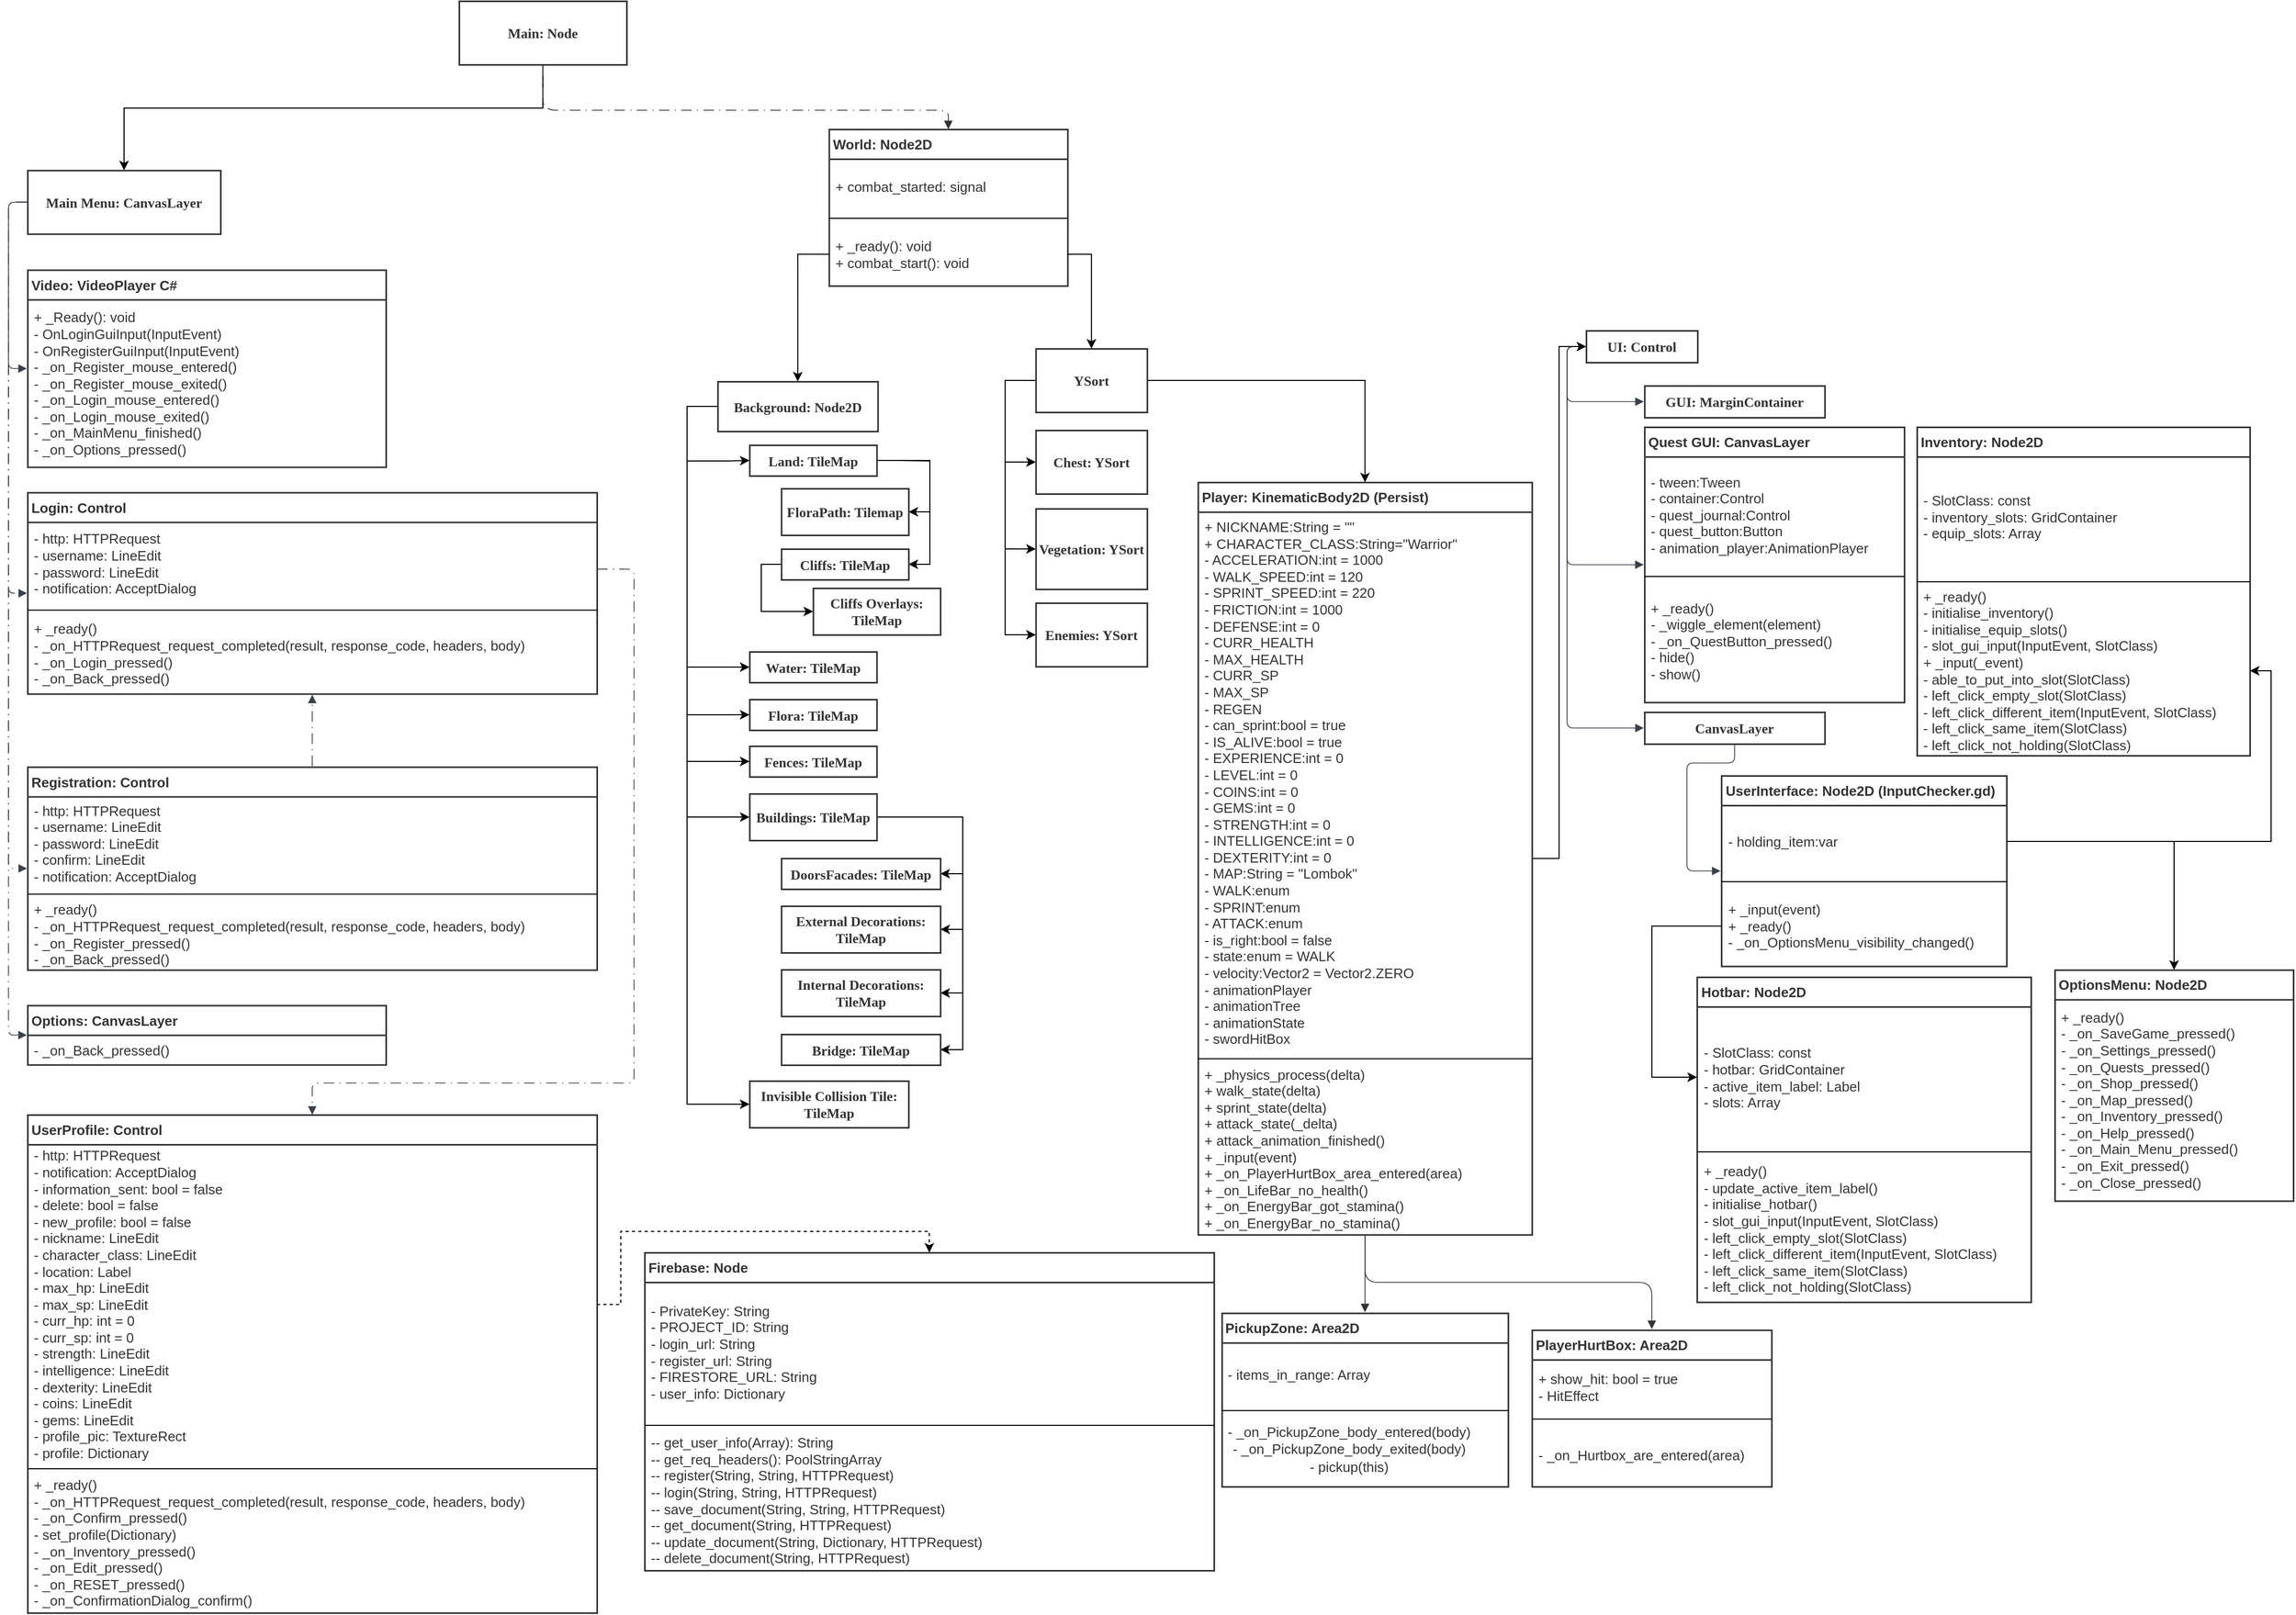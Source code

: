 <mxfile version="20.0.3" type="github"><diagram id="C5RBs43oDa-KdzZeNtuy" name="Page-1"><mxGraphModel dx="3498" dy="1794" grid="1" gridSize="10" guides="1" tooltips="1" connect="1" arrows="1" fold="1" page="1" pageScale="1" pageWidth="827" pageHeight="1169" math="0" shadow="0"><root><mxCell id="WIyWlLk6GJQsqaUBKTNV-0"/><mxCell id="WIyWlLk6GJQsqaUBKTNV-1" parent="WIyWlLk6GJQsqaUBKTNV-0"/><mxCell id="7YVDmc1APlirSnhuXOwG-5" value="&amp;nbsp;World: Node2D" style="html=1;overflow=block;blockSpacing=1;swimlane;childLayout=stackLayout;horizontal=1;horizontalStack=0;resizeParent=1;resizeParentMax=0;resizeLast=0;collapsible=0;marginBottom=0;swimlaneFillColor=#ffffff;startSize=28;whiteSpace=wrap;fontSize=13;fontColor=#333333;fontStyle=1;align=left;spacing=0;strokeColor=#333333;strokeOpacity=100;strokeWidth=1.5;" vertex="1" parent="WIyWlLk6GJQsqaUBKTNV-1"><mxGeometry x="783.91" y="170" width="225" height="147.75" as="geometry"/></mxCell><mxCell id="7YVDmc1APlirSnhuXOwG-6" value="+ combat_started: signal" style="part=1;html=1;resizeHeight=0;strokeColor=none;fillColor=none;align=left;verticalAlign=middle;spacingLeft=4;spacingRight=4;overflow=hidden;rotatable=0;points=[[0,0.5],[1,0.5]];portConstraint=eastwest;swimlaneFillColor=#ffffff;strokeOpacity=100;whiteSpace=wrap;fontSize=13;fontColor=#333333;" vertex="1" parent="7YVDmc1APlirSnhuXOwG-5"><mxGeometry y="28" width="225" height="52" as="geometry"/></mxCell><mxCell id="7YVDmc1APlirSnhuXOwG-7" value="" style="line;strokeWidth=1;fillColor=none;align=left;verticalAlign=middle;spacingTop=-1;spacingLeft=3;spacingRight=3;rotatable=0;labelPosition=right;points=[];portConstraint=eastwest;" vertex="1" parent="7YVDmc1APlirSnhuXOwG-5"><mxGeometry y="80" width="225" height="8" as="geometry"/></mxCell><mxCell id="7YVDmc1APlirSnhuXOwG-8" value="+ _ready(): void&#xA;+ combat_start(): void" style="part=1;html=1;resizeHeight=0;strokeColor=none;fillColor=none;align=left;verticalAlign=middle;spacingLeft=4;spacingRight=4;overflow=hidden;rotatable=0;points=[[0,0.5],[1,0.5]];portConstraint=eastwest;swimlaneFillColor=#ffffff;strokeOpacity=100;whiteSpace=wrap;fontSize=13;fontColor=#333333;" vertex="1" parent="7YVDmc1APlirSnhuXOwG-5"><mxGeometry y="88" width="225" height="59.75" as="geometry"/></mxCell><mxCell id="7YVDmc1APlirSnhuXOwG-105" style="edgeStyle=orthogonalEdgeStyle;rounded=0;orthogonalLoop=1;jettySize=auto;html=1;entryX=0.5;entryY=0;entryDx=0;entryDy=0;" edge="1" parent="WIyWlLk6GJQsqaUBKTNV-1" source="7YVDmc1APlirSnhuXOwG-9" target="7YVDmc1APlirSnhuXOwG-91"><mxGeometry relative="1" as="geometry"/></mxCell><mxCell id="7YVDmc1APlirSnhuXOwG-170" style="edgeStyle=orthogonalEdgeStyle;rounded=0;orthogonalLoop=1;jettySize=auto;html=1;entryX=0;entryY=0.5;entryDx=0;entryDy=0;" edge="1" parent="WIyWlLk6GJQsqaUBKTNV-1" source="7YVDmc1APlirSnhuXOwG-9" target="7YVDmc1APlirSnhuXOwG-15"><mxGeometry relative="1" as="geometry"><Array as="points"><mxPoint x="950" y="407.0"/><mxPoint x="950" y="483.94"/></Array></mxGeometry></mxCell><mxCell id="7YVDmc1APlirSnhuXOwG-171" style="edgeStyle=orthogonalEdgeStyle;rounded=0;orthogonalLoop=1;jettySize=auto;html=1;entryX=0;entryY=0.5;entryDx=0;entryDy=0;" edge="1" parent="WIyWlLk6GJQsqaUBKTNV-1" source="7YVDmc1APlirSnhuXOwG-9" target="7YVDmc1APlirSnhuXOwG-16"><mxGeometry relative="1" as="geometry"><Array as="points"><mxPoint x="950" y="407.0"/><mxPoint x="950" y="565.94"/></Array></mxGeometry></mxCell><mxCell id="7YVDmc1APlirSnhuXOwG-172" style="edgeStyle=orthogonalEdgeStyle;rounded=0;orthogonalLoop=1;jettySize=auto;html=1;entryX=0;entryY=0.5;entryDx=0;entryDy=0;" edge="1" parent="WIyWlLk6GJQsqaUBKTNV-1" source="7YVDmc1APlirSnhuXOwG-9" target="7YVDmc1APlirSnhuXOwG-17"><mxGeometry relative="1" as="geometry"><Array as="points"><mxPoint x="950" y="407.0"/><mxPoint x="950" y="646.94"/></Array></mxGeometry></mxCell><mxCell id="7YVDmc1APlirSnhuXOwG-9" value="YSort" style="html=1;overflow=block;blockSpacing=1;whiteSpace=wrap;fontSize=13;fontFamily=Liberation Serif;fontColor=#333333;fontStyle=1;align=center;spacing=0;strokeColor=#333333;strokeOpacity=100;fillOpacity=100;fillColor=#ffffff;strokeWidth=1.5;" vertex="1" parent="WIyWlLk6GJQsqaUBKTNV-1"><mxGeometry x="978.91" y="377" width="105" height="60" as="geometry"/></mxCell><mxCell id="7YVDmc1APlirSnhuXOwG-15" value="Chest: YSort" style="html=1;overflow=block;blockSpacing=1;whiteSpace=wrap;fontSize=13;fontFamily=Liberation Serif;fontColor=#333333;fontStyle=1;align=center;spacing=0;strokeColor=#333333;strokeOpacity=100;fillOpacity=100;fillColor=#ffffff;strokeWidth=1.5;" vertex="1" parent="WIyWlLk6GJQsqaUBKTNV-1"><mxGeometry x="978.91" y="454" width="105" height="60" as="geometry"/></mxCell><mxCell id="7YVDmc1APlirSnhuXOwG-16" value="Vegetation: YSort" style="html=1;overflow=block;blockSpacing=1;whiteSpace=wrap;fontSize=13;fontFamily=Liberation Serif;fontColor=#333333;fontStyle=1;align=center;spacing=0;strokeColor=#333333;strokeOpacity=100;fillOpacity=100;fillColor=#ffffff;strokeWidth=1.5;" vertex="1" parent="WIyWlLk6GJQsqaUBKTNV-1"><mxGeometry x="978.91" y="528" width="105" height="76" as="geometry"/></mxCell><mxCell id="7YVDmc1APlirSnhuXOwG-17" value="Enemies: YSort" style="html=1;overflow=block;blockSpacing=1;whiteSpace=wrap;fontSize=13;fontFamily=Liberation Serif;fontColor=#333333;fontStyle=1;align=center;spacing=0;strokeColor=#333333;strokeOpacity=100;fillOpacity=100;fillColor=#ffffff;strokeWidth=1.5;" vertex="1" parent="WIyWlLk6GJQsqaUBKTNV-1"><mxGeometry x="978.91" y="617" width="105" height="60" as="geometry"/></mxCell><mxCell id="7YVDmc1APlirSnhuXOwG-157" style="edgeStyle=orthogonalEdgeStyle;rounded=0;orthogonalLoop=1;jettySize=auto;html=1;entryX=0;entryY=0.5;entryDx=0;entryDy=0;" edge="1" parent="WIyWlLk6GJQsqaUBKTNV-1" source="7YVDmc1APlirSnhuXOwG-22" target="7YVDmc1APlirSnhuXOwG-24"><mxGeometry relative="1" as="geometry"><Array as="points"><mxPoint x="650" y="431.94"/><mxPoint x="650" y="482.94"/><mxPoint x="689" y="482.94"/></Array></mxGeometry></mxCell><mxCell id="7YVDmc1APlirSnhuXOwG-158" style="edgeStyle=orthogonalEdgeStyle;rounded=0;orthogonalLoop=1;jettySize=auto;html=1;entryX=0;entryY=0.5;entryDx=0;entryDy=0;" edge="1" parent="WIyWlLk6GJQsqaUBKTNV-1" source="7YVDmc1APlirSnhuXOwG-22" target="7YVDmc1APlirSnhuXOwG-28"><mxGeometry relative="1" as="geometry"><Array as="points"><mxPoint x="650" y="431.94"/><mxPoint x="650" y="677.94"/></Array></mxGeometry></mxCell><mxCell id="7YVDmc1APlirSnhuXOwG-159" style="edgeStyle=orthogonalEdgeStyle;rounded=0;orthogonalLoop=1;jettySize=auto;html=1;entryX=0;entryY=0.5;entryDx=0;entryDy=0;" edge="1" parent="WIyWlLk6GJQsqaUBKTNV-1" source="7YVDmc1APlirSnhuXOwG-22" target="7YVDmc1APlirSnhuXOwG-29"><mxGeometry relative="1" as="geometry"><Array as="points"><mxPoint x="650" y="431.94"/><mxPoint x="650" y="722.94"/></Array></mxGeometry></mxCell><mxCell id="7YVDmc1APlirSnhuXOwG-160" style="edgeStyle=orthogonalEdgeStyle;rounded=0;orthogonalLoop=1;jettySize=auto;html=1;entryX=0;entryY=0.5;entryDx=0;entryDy=0;" edge="1" parent="WIyWlLk6GJQsqaUBKTNV-1" source="7YVDmc1APlirSnhuXOwG-22" target="7YVDmc1APlirSnhuXOwG-30"><mxGeometry relative="1" as="geometry"><Array as="points"><mxPoint x="650" y="431.94"/><mxPoint x="650" y="766.94"/></Array></mxGeometry></mxCell><mxCell id="7YVDmc1APlirSnhuXOwG-161" style="edgeStyle=orthogonalEdgeStyle;rounded=0;orthogonalLoop=1;jettySize=auto;html=1;entryX=0;entryY=0.5;entryDx=0;entryDy=0;" edge="1" parent="WIyWlLk6GJQsqaUBKTNV-1" source="7YVDmc1APlirSnhuXOwG-22" target="7YVDmc1APlirSnhuXOwG-31"><mxGeometry relative="1" as="geometry"><Array as="points"><mxPoint x="650" y="431.94"/><mxPoint x="650" y="818.94"/></Array></mxGeometry></mxCell><mxCell id="7YVDmc1APlirSnhuXOwG-162" style="edgeStyle=orthogonalEdgeStyle;rounded=0;orthogonalLoop=1;jettySize=auto;html=1;entryX=0;entryY=0.5;entryDx=0;entryDy=0;" edge="1" parent="WIyWlLk6GJQsqaUBKTNV-1" source="7YVDmc1APlirSnhuXOwG-22" target="7YVDmc1APlirSnhuXOwG-36"><mxGeometry relative="1" as="geometry"><Array as="points"><mxPoint x="650" y="431.94"/><mxPoint x="650" y="1089.94"/></Array></mxGeometry></mxCell><mxCell id="7YVDmc1APlirSnhuXOwG-22" value="Background: Node2D" style="html=1;overflow=block;blockSpacing=1;whiteSpace=wrap;fontSize=13;fontFamily=Liberation Serif;fontColor=#333333;fontStyle=1;align=center;spacing=0;strokeColor=#333333;strokeOpacity=100;fillOpacity=100;fillColor=#ffffff;strokeWidth=1.5;" vertex="1" parent="WIyWlLk6GJQsqaUBKTNV-1"><mxGeometry x="678.91" y="408" width="151" height="47" as="geometry"/></mxCell><mxCell id="7YVDmc1APlirSnhuXOwG-164" style="edgeStyle=orthogonalEdgeStyle;rounded=0;orthogonalLoop=1;jettySize=auto;html=1;entryX=1;entryY=0.5;entryDx=0;entryDy=0;" edge="1" parent="WIyWlLk6GJQsqaUBKTNV-1" source="7YVDmc1APlirSnhuXOwG-24" target="7YVDmc1APlirSnhuXOwG-25"><mxGeometry relative="1" as="geometry"><Array as="points"><mxPoint x="849" y="482.94"/><mxPoint x="879" y="482.94"/><mxPoint x="879" y="530.94"/></Array></mxGeometry></mxCell><mxCell id="7YVDmc1APlirSnhuXOwG-165" style="edgeStyle=orthogonalEdgeStyle;rounded=0;orthogonalLoop=1;jettySize=auto;html=1;entryX=1;entryY=0.5;entryDx=0;entryDy=0;" edge="1" parent="WIyWlLk6GJQsqaUBKTNV-1" source="7YVDmc1APlirSnhuXOwG-24" target="7YVDmc1APlirSnhuXOwG-26"><mxGeometry relative="1" as="geometry"><Array as="points"><mxPoint x="879" y="482.94"/><mxPoint x="879" y="580.94"/></Array></mxGeometry></mxCell><mxCell id="7YVDmc1APlirSnhuXOwG-24" value="Land: TileMap" style="html=1;overflow=block;blockSpacing=1;whiteSpace=wrap;fontSize=13;fontFamily=Liberation Serif;fontColor=#333333;fontStyle=1;align=center;spacing=0;strokeColor=#333333;strokeOpacity=100;fillOpacity=100;fillColor=#ffffff;strokeWidth=1.5;" vertex="1" parent="WIyWlLk6GJQsqaUBKTNV-1"><mxGeometry x="708.91" y="468" width="120" height="29" as="geometry"/></mxCell><mxCell id="7YVDmc1APlirSnhuXOwG-25" value="FloraPath: Tilemap" style="html=1;overflow=block;blockSpacing=1;whiteSpace=wrap;fontSize=13;fontFamily=Liberation Serif;fontColor=#333333;fontStyle=1;align=center;spacing=0;strokeColor=#333333;strokeOpacity=100;fillOpacity=100;fillColor=#ffffff;strokeWidth=1.5;" vertex="1" parent="WIyWlLk6GJQsqaUBKTNV-1"><mxGeometry x="738.91" y="509" width="120" height="44" as="geometry"/></mxCell><mxCell id="7YVDmc1APlirSnhuXOwG-163" style="edgeStyle=orthogonalEdgeStyle;rounded=0;orthogonalLoop=1;jettySize=auto;html=1;entryX=0;entryY=0.5;entryDx=0;entryDy=0;" edge="1" parent="WIyWlLk6GJQsqaUBKTNV-1" source="7YVDmc1APlirSnhuXOwG-26" target="7YVDmc1APlirSnhuXOwG-27"><mxGeometry relative="1" as="geometry"><Array as="points"><mxPoint x="720" y="580.94"/><mxPoint x="720" y="624.94"/></Array></mxGeometry></mxCell><mxCell id="7YVDmc1APlirSnhuXOwG-26" value="Cliffs: TileMap" style="html=1;overflow=block;blockSpacing=1;whiteSpace=wrap;fontSize=13;fontFamily=Liberation Serif;fontColor=#333333;fontStyle=1;align=center;spacing=0;strokeColor=#333333;strokeOpacity=100;fillOpacity=100;fillColor=#ffffff;strokeWidth=1.5;" vertex="1" parent="WIyWlLk6GJQsqaUBKTNV-1"><mxGeometry x="738.91" y="566" width="120" height="29" as="geometry"/></mxCell><mxCell id="7YVDmc1APlirSnhuXOwG-27" value="Cliffs Overlays: TileMap" style="html=1;overflow=block;blockSpacing=1;whiteSpace=wrap;fontSize=13;fontFamily=Liberation Serif;fontColor=#333333;fontStyle=1;align=center;spacing=0;strokeColor=#333333;strokeOpacity=100;fillOpacity=100;fillColor=#ffffff;strokeWidth=1.5;" vertex="1" parent="WIyWlLk6GJQsqaUBKTNV-1"><mxGeometry x="768.91" y="603" width="120" height="44" as="geometry"/></mxCell><mxCell id="7YVDmc1APlirSnhuXOwG-28" value="Water: TileMap" style="html=1;overflow=block;blockSpacing=1;whiteSpace=wrap;fontSize=13;fontFamily=Liberation Serif;fontColor=#333333;fontStyle=1;align=center;spacing=0;strokeColor=#333333;strokeOpacity=100;fillOpacity=100;fillColor=#ffffff;strokeWidth=1.5;" vertex="1" parent="WIyWlLk6GJQsqaUBKTNV-1"><mxGeometry x="708.91" y="663" width="120" height="29" as="geometry"/></mxCell><mxCell id="7YVDmc1APlirSnhuXOwG-29" value="Flora: TileMap" style="html=1;overflow=block;blockSpacing=1;whiteSpace=wrap;fontSize=13;fontFamily=Liberation Serif;fontColor=#333333;fontStyle=1;align=center;spacing=0;strokeColor=#333333;strokeOpacity=100;fillOpacity=100;fillColor=#ffffff;strokeWidth=1.5;" vertex="1" parent="WIyWlLk6GJQsqaUBKTNV-1"><mxGeometry x="708.91" y="708" width="120" height="29" as="geometry"/></mxCell><mxCell id="7YVDmc1APlirSnhuXOwG-30" value="Fences: TileMap" style="html=1;overflow=block;blockSpacing=1;whiteSpace=wrap;fontSize=13;fontFamily=Liberation Serif;fontColor=#333333;fontStyle=1;align=center;spacing=0;strokeColor=#333333;strokeOpacity=100;fillOpacity=100;fillColor=#ffffff;strokeWidth=1.5;" vertex="1" parent="WIyWlLk6GJQsqaUBKTNV-1"><mxGeometry x="708.91" y="752" width="120" height="29" as="geometry"/></mxCell><mxCell id="7YVDmc1APlirSnhuXOwG-166" style="edgeStyle=orthogonalEdgeStyle;rounded=0;orthogonalLoop=1;jettySize=auto;html=1;entryX=1;entryY=0.5;entryDx=0;entryDy=0;" edge="1" parent="WIyWlLk6GJQsqaUBKTNV-1" source="7YVDmc1APlirSnhuXOwG-31" target="7YVDmc1APlirSnhuXOwG-32"><mxGeometry relative="1" as="geometry"><Array as="points"><mxPoint x="910" y="818.94"/><mxPoint x="910" y="872.94"/></Array></mxGeometry></mxCell><mxCell id="7YVDmc1APlirSnhuXOwG-167" style="edgeStyle=orthogonalEdgeStyle;rounded=0;orthogonalLoop=1;jettySize=auto;html=1;entryX=1;entryY=0.5;entryDx=0;entryDy=0;" edge="1" parent="WIyWlLk6GJQsqaUBKTNV-1" source="7YVDmc1APlirSnhuXOwG-31" target="7YVDmc1APlirSnhuXOwG-33"><mxGeometry relative="1" as="geometry"><Array as="points"><mxPoint x="910" y="818.94"/><mxPoint x="910" y="924.94"/></Array></mxGeometry></mxCell><mxCell id="7YVDmc1APlirSnhuXOwG-168" style="edgeStyle=orthogonalEdgeStyle;rounded=0;orthogonalLoop=1;jettySize=auto;html=1;entryX=1;entryY=0.5;entryDx=0;entryDy=0;" edge="1" parent="WIyWlLk6GJQsqaUBKTNV-1" source="7YVDmc1APlirSnhuXOwG-31" target="7YVDmc1APlirSnhuXOwG-34"><mxGeometry relative="1" as="geometry"><Array as="points"><mxPoint x="910" y="818.94"/><mxPoint x="910" y="984.94"/></Array></mxGeometry></mxCell><mxCell id="7YVDmc1APlirSnhuXOwG-169" style="edgeStyle=orthogonalEdgeStyle;rounded=0;orthogonalLoop=1;jettySize=auto;html=1;entryX=1;entryY=0.5;entryDx=0;entryDy=0;" edge="1" parent="WIyWlLk6GJQsqaUBKTNV-1" source="7YVDmc1APlirSnhuXOwG-31" target="7YVDmc1APlirSnhuXOwG-35"><mxGeometry relative="1" as="geometry"><Array as="points"><mxPoint x="910" y="818.94"/><mxPoint x="910" y="1038.94"/></Array></mxGeometry></mxCell><mxCell id="7YVDmc1APlirSnhuXOwG-31" value="Buildings: TileMap" style="html=1;overflow=block;blockSpacing=1;whiteSpace=wrap;fontSize=13;fontFamily=Liberation Serif;fontColor=#333333;fontStyle=1;align=center;spacing=0;strokeColor=#333333;strokeOpacity=100;fillOpacity=100;fillColor=#ffffff;strokeWidth=1.5;" vertex="1" parent="WIyWlLk6GJQsqaUBKTNV-1"><mxGeometry x="708.91" y="797" width="120" height="44" as="geometry"/></mxCell><mxCell id="7YVDmc1APlirSnhuXOwG-32" value="DoorsFacades: TileMap" style="html=1;overflow=block;blockSpacing=1;whiteSpace=wrap;fontSize=13;fontFamily=Liberation Serif;fontColor=#333333;fontStyle=1;align=center;spacing=0;strokeColor=#333333;strokeOpacity=100;fillOpacity=100;fillColor=#ffffff;strokeWidth=1.5;" vertex="1" parent="WIyWlLk6GJQsqaUBKTNV-1"><mxGeometry x="738.91" y="858" width="150" height="29" as="geometry"/></mxCell><mxCell id="7YVDmc1APlirSnhuXOwG-33" value="External Decorations: TileMap" style="html=1;overflow=block;blockSpacing=1;whiteSpace=wrap;fontSize=13;fontFamily=Liberation Serif;fontColor=#333333;fontStyle=1;align=center;spacing=0;strokeColor=#333333;strokeOpacity=100;fillOpacity=100;fillColor=#ffffff;strokeWidth=1.5;" vertex="1" parent="WIyWlLk6GJQsqaUBKTNV-1"><mxGeometry x="738.91" y="903" width="150" height="44" as="geometry"/></mxCell><mxCell id="7YVDmc1APlirSnhuXOwG-34" value="Internal Decorations: TileMap" style="html=1;overflow=block;blockSpacing=1;whiteSpace=wrap;fontSize=13;fontFamily=Liberation Serif;fontColor=#333333;fontStyle=1;align=center;spacing=0;strokeColor=#333333;strokeOpacity=100;fillOpacity=100;fillColor=#ffffff;strokeWidth=1.5;" vertex="1" parent="WIyWlLk6GJQsqaUBKTNV-1"><mxGeometry x="738.91" y="963" width="150" height="44" as="geometry"/></mxCell><mxCell id="7YVDmc1APlirSnhuXOwG-35" value="Bridge: TileMap" style="html=1;overflow=block;blockSpacing=1;whiteSpace=wrap;fontSize=13;fontFamily=Liberation Serif;fontColor=#333333;fontStyle=1;align=center;spacing=0;strokeColor=#333333;strokeOpacity=100;fillOpacity=100;fillColor=#ffffff;strokeWidth=1.5;" vertex="1" parent="WIyWlLk6GJQsqaUBKTNV-1"><mxGeometry x="738.91" y="1024" width="150" height="29" as="geometry"/></mxCell><mxCell id="7YVDmc1APlirSnhuXOwG-36" value="Invisible Collision Tile: TileMap" style="html=1;overflow=block;blockSpacing=1;whiteSpace=wrap;fontSize=13;fontFamily=Liberation Serif;fontColor=#333333;fontStyle=1;align=center;spacing=0;strokeColor=#333333;strokeOpacity=100;fillOpacity=100;fillColor=#ffffff;strokeWidth=1.5;" vertex="1" parent="WIyWlLk6GJQsqaUBKTNV-1"><mxGeometry x="708.91" y="1068" width="150" height="44" as="geometry"/></mxCell><mxCell id="7YVDmc1APlirSnhuXOwG-152" style="edgeStyle=orthogonalEdgeStyle;rounded=0;orthogonalLoop=1;jettySize=auto;html=1;entryX=0.5;entryY=0;entryDx=0;entryDy=0;" edge="1" parent="WIyWlLk6GJQsqaUBKTNV-1" source="7YVDmc1APlirSnhuXOwG-50" target="7YVDmc1APlirSnhuXOwG-124"><mxGeometry relative="1" as="geometry"><Array as="points"><mxPoint x="514" y="150"/><mxPoint x="119" y="150"/></Array></mxGeometry></mxCell><mxCell id="7YVDmc1APlirSnhuXOwG-50" value="Main: Node" style="html=1;overflow=block;blockSpacing=1;whiteSpace=wrap;fontSize=13;fontFamily=Liberation Serif;fontColor=#333333;fontStyle=1;align=center;spacing=0;strokeColor=#333333;strokeOpacity=100;fillOpacity=100;fillColor=#ffffff;strokeWidth=1.5;" vertex="1" parent="WIyWlLk6GJQsqaUBKTNV-1"><mxGeometry x="435" y="49" width="158" height="60" as="geometry"/></mxCell><UserObject label="" lucidchartObjectId="vDpsMi2Kjh.8" id="7YVDmc1APlirSnhuXOwG-51"><mxCell style="html=1;jettySize=18;whiteSpace=wrap;fontSize=13;strokeColor=#333333;strokeOpacity=100;dashed=1;fixDash=1;dashPattern=10 5 1 5;strokeWidth=0.8;rounded=1;arcSize=24;edgeStyle=orthogonalEdgeStyle;startArrow=none;endArrow=block;endFill=1;exitX=0.5;exitY=1.013;exitPerimeter=0;entryX=0.5;entryY=0;entryDx=0;entryDy=0;" edge="1" parent="WIyWlLk6GJQsqaUBKTNV-1" source="7YVDmc1APlirSnhuXOwG-50" target="7YVDmc1APlirSnhuXOwG-5"><mxGeometry width="100" height="100" relative="1" as="geometry"><Array as="points"><mxPoint x="514" y="152"/><mxPoint x="896" y="152"/></Array></mxGeometry></mxCell></UserObject><mxCell id="7YVDmc1APlirSnhuXOwG-62" value="UI: Control" style="html=1;overflow=block;blockSpacing=1;whiteSpace=wrap;fontSize=13;fontFamily=Liberation Serif;fontColor=#333333;fontStyle=1;align=center;spacing=0;strokeColor=#333333;strokeOpacity=100;fillOpacity=100;fillColor=#ffffff;strokeWidth=1.5;" vertex="1" parent="WIyWlLk6GJQsqaUBKTNV-1"><mxGeometry x="1498.04" y="360" width="105" height="30" as="geometry"/></mxCell><mxCell id="7YVDmc1APlirSnhuXOwG-63" value="GUI: MarginContainer" style="html=1;overflow=block;blockSpacing=1;whiteSpace=wrap;fontSize=13;fontFamily=Liberation Serif;fontColor=#333333;fontStyle=1;align=center;spacing=0;strokeColor=#333333;strokeOpacity=100;fillOpacity=100;fillColor=#ffffff;strokeWidth=1.5;" vertex="1" parent="WIyWlLk6GJQsqaUBKTNV-1"><mxGeometry x="1553.04" y="412" width="170" height="30" as="geometry"/></mxCell><mxCell id="7YVDmc1APlirSnhuXOwG-64" value="CanvasLayer" style="html=1;overflow=block;blockSpacing=1;whiteSpace=wrap;fontSize=13;fontFamily=Liberation Serif;fontColor=#333333;fontStyle=1;align=center;spacing=0;strokeColor=#333333;strokeOpacity=100;fillOpacity=100;fillColor=#ffffff;strokeWidth=1.5;" vertex="1" parent="WIyWlLk6GJQsqaUBKTNV-1"><mxGeometry x="1553.04" y="720" width="170" height="30" as="geometry"/></mxCell><mxCell id="7YVDmc1APlirSnhuXOwG-65" value="&amp;nbsp;Quest GUI: CanvasLayer" style="html=1;overflow=block;blockSpacing=1;swimlane;childLayout=stackLayout;horizontal=1;horizontalStack=0;resizeParent=1;resizeParentMax=0;resizeLast=0;collapsible=0;marginBottom=0;swimlaneFillColor=#ffffff;startSize=28;whiteSpace=wrap;fontSize=13;fontColor=#333333;fontStyle=1;align=left;spacing=0;strokeColor=#333333;strokeOpacity=100;strokeWidth=1.5;" vertex="1" parent="WIyWlLk6GJQsqaUBKTNV-1"><mxGeometry x="1553.04" y="451" width="245" height="259.75" as="geometry"/></mxCell><mxCell id="7YVDmc1APlirSnhuXOwG-66" value="- tween:Tween&#xA;- container:Control&#xA;- quest_journal:Control&#xA;- quest_button:Button&#xA;- animation_player:AnimationPlayer" style="part=1;html=1;resizeHeight=0;strokeColor=none;fillColor=none;align=left;verticalAlign=middle;spacingLeft=4;spacingRight=4;overflow=hidden;rotatable=0;points=[[0,0.5],[1,0.5]];portConstraint=eastwest;swimlaneFillColor=#ffffff;strokeOpacity=100;whiteSpace=wrap;fontSize=13;fontColor=#333333;" vertex="1" parent="7YVDmc1APlirSnhuXOwG-65"><mxGeometry y="28" width="245" height="109" as="geometry"/></mxCell><mxCell id="7YVDmc1APlirSnhuXOwG-67" value="" style="line;strokeWidth=1;fillColor=none;align=left;verticalAlign=middle;spacingTop=-1;spacingLeft=3;spacingRight=3;rotatable=0;labelPosition=right;points=[];portConstraint=eastwest;" vertex="1" parent="7YVDmc1APlirSnhuXOwG-65"><mxGeometry y="137" width="245" height="8" as="geometry"/></mxCell><mxCell id="7YVDmc1APlirSnhuXOwG-68" value="+ _ready()&#xA;- _wiggle_element(element)&#xA;- _on_QuestButton_pressed()&#xA;- hide()&#xA;- show()" style="part=1;html=1;resizeHeight=0;strokeColor=none;fillColor=none;align=left;verticalAlign=middle;spacingLeft=4;spacingRight=4;overflow=hidden;rotatable=0;points=[[0,0.5],[1,0.5]];portConstraint=eastwest;swimlaneFillColor=#ffffff;strokeOpacity=100;whiteSpace=wrap;fontSize=13;fontColor=#333333;" vertex="1" parent="7YVDmc1APlirSnhuXOwG-65"><mxGeometry y="145" width="245" height="114.75" as="geometry"/></mxCell><UserObject label="" lucidchartObjectId="Z0psVHa5Eran" id="7YVDmc1APlirSnhuXOwG-69"><mxCell style="html=1;jettySize=18;whiteSpace=wrap;fontSize=13;strokeColor=#3a414a;strokeOpacity=100;strokeWidth=0.8;rounded=1;arcSize=12;edgeStyle=orthogonalEdgeStyle;startArrow=none;endArrow=block;endFill=1;exitX=-0.007;exitY=0.5;exitPerimeter=0;entryX=-0.003;entryY=0.5;entryPerimeter=0;" edge="1" parent="WIyWlLk6GJQsqaUBKTNV-1" source="7YVDmc1APlirSnhuXOwG-62" target="7YVDmc1APlirSnhuXOwG-65"><mxGeometry width="100" height="100" relative="1" as="geometry"><Array as="points"/></mxGeometry></mxCell></UserObject><UserObject label="" lucidchartObjectId="60psG7zC85LV" id="7YVDmc1APlirSnhuXOwG-70"><mxCell style="html=1;jettySize=18;whiteSpace=wrap;fontSize=13;strokeColor=#3a414a;strokeOpacity=100;strokeWidth=0.8;rounded=1;arcSize=12;edgeStyle=orthogonalEdgeStyle;startArrow=none;endArrow=block;endFill=1;exitX=-0.007;exitY=0.5;exitPerimeter=0;entryX=-0.004;entryY=0.5;entryPerimeter=0;" edge="1" parent="WIyWlLk6GJQsqaUBKTNV-1" source="7YVDmc1APlirSnhuXOwG-62" target="7YVDmc1APlirSnhuXOwG-64"><mxGeometry width="100" height="100" relative="1" as="geometry"><Array as="points"/></mxGeometry></mxCell></UserObject><UserObject label="" lucidchartObjectId="~0pszCaGW_3O" id="7YVDmc1APlirSnhuXOwG-71"><mxCell style="html=1;jettySize=18;whiteSpace=wrap;fontSize=13;strokeColor=#3a414a;strokeOpacity=100;strokeWidth=0.8;rounded=1;arcSize=12;edgeStyle=orthogonalEdgeStyle;startArrow=none;endArrow=block;endFill=1;exitX=-0.007;exitY=0.5;exitPerimeter=0;entryX=-0.004;entryY=0.5;entryPerimeter=0;" edge="1" parent="WIyWlLk6GJQsqaUBKTNV-1" source="7YVDmc1APlirSnhuXOwG-62" target="7YVDmc1APlirSnhuXOwG-63"><mxGeometry width="100" height="100" relative="1" as="geometry"><Array as="points"/></mxGeometry></mxCell></UserObject><mxCell id="7YVDmc1APlirSnhuXOwG-72" value="&amp;nbsp;UserInterface: Node2D (InputChecker.gd)" style="html=1;overflow=block;blockSpacing=1;swimlane;childLayout=stackLayout;horizontal=1;horizontalStack=0;resizeParent=1;resizeParentMax=0;resizeLast=0;collapsible=0;marginBottom=0;swimlaneFillColor=#ffffff;startSize=28;whiteSpace=wrap;fontSize=13;fontColor=#333333;fontStyle=1;align=left;spacing=0;strokeColor=#333333;strokeOpacity=100;strokeWidth=1.5;" vertex="1" parent="WIyWlLk6GJQsqaUBKTNV-1"><mxGeometry x="1625.54" y="780" width="269" height="179.75" as="geometry"/></mxCell><mxCell id="7YVDmc1APlirSnhuXOwG-73" value="- holding_item:var" style="part=1;html=1;resizeHeight=0;strokeColor=none;fillColor=none;align=left;verticalAlign=middle;spacingLeft=4;spacingRight=4;overflow=hidden;rotatable=0;points=[[0,0.5],[1,0.5]];portConstraint=eastwest;swimlaneFillColor=#ffffff;strokeOpacity=100;whiteSpace=wrap;fontSize=13;fontColor=#333333;" vertex="1" parent="7YVDmc1APlirSnhuXOwG-72"><mxGeometry y="28" width="269" height="68" as="geometry"/></mxCell><mxCell id="7YVDmc1APlirSnhuXOwG-74" value="" style="line;strokeWidth=1;fillColor=none;align=left;verticalAlign=middle;spacingTop=-1;spacingLeft=3;spacingRight=3;rotatable=0;labelPosition=right;points=[];portConstraint=eastwest;" vertex="1" parent="7YVDmc1APlirSnhuXOwG-72"><mxGeometry y="96" width="269" height="8" as="geometry"/></mxCell><mxCell id="7YVDmc1APlirSnhuXOwG-75" value="+ _input(event)&#xA;+ _ready() &#xA;- _on_OptionsMenu_visibility_changed()" style="part=1;html=1;resizeHeight=0;strokeColor=none;fillColor=none;align=left;verticalAlign=middle;spacingLeft=4;spacingRight=4;overflow=hidden;rotatable=0;points=[[0,0.5],[1,0.5]];portConstraint=eastwest;swimlaneFillColor=#ffffff;strokeOpacity=100;whiteSpace=wrap;fontSize=13;fontColor=#333333;" vertex="1" parent="7YVDmc1APlirSnhuXOwG-72"><mxGeometry y="104" width="269" height="75.75" as="geometry"/></mxCell><UserObject label="" lucidchartObjectId="M3psSstvpNIR" id="7YVDmc1APlirSnhuXOwG-76"><mxCell style="html=1;jettySize=18;whiteSpace=wrap;fontSize=13;strokeColor=#3a414a;strokeOpacity=100;strokeWidth=0.8;rounded=1;arcSize=12;edgeStyle=orthogonalEdgeStyle;startArrow=none;endArrow=block;endFill=1;exitX=0.5;exitY=1.025;exitPerimeter=0;entryX=-0.003;entryY=0.5;entryPerimeter=0;" edge="1" parent="WIyWlLk6GJQsqaUBKTNV-1" source="7YVDmc1APlirSnhuXOwG-64" target="7YVDmc1APlirSnhuXOwG-72"><mxGeometry width="100" height="100" relative="1" as="geometry"><Array as="points"><mxPoint x="1638.04" y="768"/><mxPoint x="1593.04" y="768"/><mxPoint x="1593.04" y="870"/></Array></mxGeometry></mxCell></UserObject><mxCell id="7YVDmc1APlirSnhuXOwG-79" value="&amp;nbsp;Inventory: Node2D" style="html=1;overflow=block;blockSpacing=1;swimlane;childLayout=stackLayout;horizontal=1;horizontalStack=0;resizeParent=1;resizeParentMax=0;resizeLast=0;collapsible=0;marginBottom=0;swimlaneFillColor=#ffffff;startSize=28;whiteSpace=wrap;fontSize=13;fontColor=#333333;fontStyle=1;align=left;spacing=0;strokeColor=#333333;strokeOpacity=100;strokeWidth=1.5;" vertex="1" parent="WIyWlLk6GJQsqaUBKTNV-1"><mxGeometry x="1810" y="451" width="314" height="310" as="geometry"/></mxCell><mxCell id="7YVDmc1APlirSnhuXOwG-80" value="- SlotClass: const&#xA;- inventory_slots: GridContainer&#xA;- equip_slots: Array" style="part=1;html=1;resizeHeight=0;strokeColor=none;fillColor=none;align=left;verticalAlign=middle;spacingLeft=4;spacingRight=4;overflow=hidden;rotatable=0;points=[[0,0.5],[1,0.5]];portConstraint=eastwest;swimlaneFillColor=#ffffff;strokeOpacity=100;whiteSpace=wrap;fontSize=13;fontColor=#333333;" vertex="1" parent="7YVDmc1APlirSnhuXOwG-79"><mxGeometry y="28" width="314" height="114" as="geometry"/></mxCell><mxCell id="7YVDmc1APlirSnhuXOwG-81" value="" style="line;strokeWidth=1;fillColor=none;align=left;verticalAlign=middle;spacingTop=-1;spacingLeft=3;spacingRight=3;rotatable=0;labelPosition=right;points=[];portConstraint=eastwest;" vertex="1" parent="7YVDmc1APlirSnhuXOwG-79"><mxGeometry y="142" width="314" height="8" as="geometry"/></mxCell><mxCell id="7YVDmc1APlirSnhuXOwG-82" value="+ _ready() &#xA;- initialise_inventory()&#xA;- initialise_equip_slots()&#xA;- slot_gui_input(InputEvent, SlotClass)&#xA;+ _input(_event)&#xA;- able_to_put_into_slot(SlotClass)&#xA;- left_click_empty_slot(SlotClass)&#xA;- left_click_different_item(InputEvent, SlotClass)&#xA;- left_click_same_item(SlotClass)&#xA;- left_click_not_holding(SlotClass)" style="part=1;html=1;resizeHeight=0;strokeColor=none;fillColor=none;align=left;verticalAlign=middle;spacingLeft=4;spacingRight=4;overflow=hidden;rotatable=0;points=[[0,0.5],[1,0.5]];portConstraint=eastwest;swimlaneFillColor=#ffffff;strokeOpacity=100;whiteSpace=wrap;fontSize=13;fontColor=#333333;" vertex="1" parent="7YVDmc1APlirSnhuXOwG-79"><mxGeometry y="150" width="314" height="160" as="geometry"/></mxCell><mxCell id="7YVDmc1APlirSnhuXOwG-83" value="&amp;nbsp;Hotbar: Node2D" style="html=1;overflow=block;blockSpacing=1;swimlane;childLayout=stackLayout;horizontal=1;horizontalStack=0;resizeParent=1;resizeParentMax=0;resizeLast=0;collapsible=0;marginBottom=0;swimlaneFillColor=#ffffff;startSize=28;whiteSpace=wrap;fontSize=13;fontColor=#333333;fontStyle=1;align=left;spacing=0;strokeColor=#333333;strokeOpacity=100;strokeWidth=1.5;" vertex="1" parent="WIyWlLk6GJQsqaUBKTNV-1"><mxGeometry x="1602.54" y="970" width="315" height="306.75" as="geometry"/></mxCell><mxCell id="7YVDmc1APlirSnhuXOwG-84" value="- SlotClass: const&#xA;- hotbar: GridContainer&#xA;- active_item_label: Label&#xA;- slots: Array" style="part=1;html=1;resizeHeight=0;strokeColor=none;fillColor=none;align=left;verticalAlign=middle;spacingLeft=4;spacingRight=4;overflow=hidden;rotatable=0;points=[[0,0.5],[1,0.5]];portConstraint=eastwest;swimlaneFillColor=#ffffff;strokeOpacity=100;whiteSpace=wrap;fontSize=13;fontColor=#333333;" vertex="1" parent="7YVDmc1APlirSnhuXOwG-83"><mxGeometry y="28" width="315" height="133" as="geometry"/></mxCell><mxCell id="7YVDmc1APlirSnhuXOwG-85" value="" style="line;strokeWidth=1;fillColor=none;align=left;verticalAlign=middle;spacingTop=-1;spacingLeft=3;spacingRight=3;rotatable=0;labelPosition=right;points=[];portConstraint=eastwest;" vertex="1" parent="7YVDmc1APlirSnhuXOwG-83"><mxGeometry y="161" width="315" height="8" as="geometry"/></mxCell><mxCell id="7YVDmc1APlirSnhuXOwG-86" value="+ _ready() &#xA;- update_active_item_label()&#xA;- initialise_hotbar()&#xA;- slot_gui_input(InputEvent, SlotClass)&#xA;- left_click_empty_slot(SlotClass)&#xA;- left_click_different_item(InputEvent, SlotClass)&#xA;- left_click_same_item(SlotClass)&#xA;- left_click_not_holding(SlotClass)" style="part=1;html=1;resizeHeight=0;strokeColor=none;fillColor=none;align=left;verticalAlign=middle;spacingLeft=4;spacingRight=4;overflow=hidden;rotatable=0;points=[[0,0.5],[1,0.5]];portConstraint=eastwest;swimlaneFillColor=#ffffff;strokeOpacity=100;whiteSpace=wrap;fontSize=13;fontColor=#333333;" vertex="1" parent="7YVDmc1APlirSnhuXOwG-83"><mxGeometry y="169" width="315" height="137.75" as="geometry"/></mxCell><mxCell id="7YVDmc1APlirSnhuXOwG-186" style="edgeStyle=orthogonalEdgeStyle;rounded=0;orthogonalLoop=1;jettySize=auto;html=1;entryX=0;entryY=0.5;entryDx=0;entryDy=0;" edge="1" parent="WIyWlLk6GJQsqaUBKTNV-1" source="7YVDmc1APlirSnhuXOwG-91" target="7YVDmc1APlirSnhuXOwG-62"><mxGeometry relative="1" as="geometry"/></mxCell><mxCell id="7YVDmc1APlirSnhuXOwG-91" value="&amp;nbsp;Player: KinematicBody2D (Persist)" style="html=1;overflow=block;blockSpacing=1;swimlane;childLayout=stackLayout;horizontal=1;horizontalStack=0;resizeParent=1;resizeParentMax=0;resizeLast=0;collapsible=0;marginBottom=0;swimlaneFillColor=#ffffff;startSize=28;whiteSpace=wrap;fontSize=13;fontColor=#333333;fontStyle=1;align=left;spacing=0;strokeColor=#333333;strokeOpacity=100;strokeWidth=1.5;" vertex="1" parent="WIyWlLk6GJQsqaUBKTNV-1"><mxGeometry x="1131.91" y="503.13" width="315" height="710" as="geometry"/></mxCell><mxCell id="7YVDmc1APlirSnhuXOwG-92" value="+ NICKNAME:String = &quot;&quot;&#xA;+ CHARACTER_CLASS:String=&quot;Warrior&quot;&#xA;- ACCELERATION:int = 1000&#xA;- WALK_SPEED:int = 120&#xA;- SPRINT_SPEED:int = 220&#xA;- FRICTION:int = 1000&#xA;- DEFENSE:int = 0&#xA;- CURR_HEALTH&#xA;- MAX_HEALTH&#xA;- CURR_SP&#xA;- MAX_SP&#xA;- REGEN&#xA;- can_sprint:bool = true&#xA;- IS_ALIVE:bool = true&#xA;- EXPERIENCE:int = 0&#xA;- LEVEL:int = 0&#xA;- COINS:int = 0&#xA;- GEMS:int = 0&#xA;- STRENGTH:int = 0&#xA;- INTELLIGENCE:int = 0&#xA;- DEXTERITY:int = 0&#xA;- MAP:String = &quot;Lombok&quot;&#xA;- WALK:enum&#xA;- SPRINT:enum&#xA;- ATTACK:enum&#xA;- is_right:bool = false&#xA;- state:enum = WALK&#xA;- velocity:Vector2 = Vector2.ZERO&#xA;- animationPlayer&#xA;- animationTree&#xA;- animationState&#xA;- swordHitBox" style="part=1;html=1;resizeHeight=0;strokeColor=none;fillColor=none;align=left;verticalAlign=middle;spacingLeft=4;spacingRight=4;overflow=hidden;rotatable=0;points=[[0,0.5],[1,0.5]];portConstraint=eastwest;swimlaneFillColor=#ffffff;strokeOpacity=100;whiteSpace=wrap;fontSize=13;fontColor=#333333;" vertex="1" parent="7YVDmc1APlirSnhuXOwG-91"><mxGeometry y="28" width="315" height="512" as="geometry"/></mxCell><mxCell id="7YVDmc1APlirSnhuXOwG-93" value="" style="line;strokeWidth=1;fillColor=none;align=left;verticalAlign=middle;spacingTop=-1;spacingLeft=3;spacingRight=3;rotatable=0;labelPosition=right;points=[];portConstraint=eastwest;" vertex="1" parent="7YVDmc1APlirSnhuXOwG-91"><mxGeometry y="540" width="315" height="8" as="geometry"/></mxCell><mxCell id="7YVDmc1APlirSnhuXOwG-94" value="+ _physics_process(delta)&#xA;+ walk_state(delta)&#xA;+ sprint_state(delta)&#xA;+ attack_state(_delta)&#xA;+ attack_animation_finished()&#xA;+ _input(event)&#xA;+ _on_PlayerHurtBox_area_entered(area)&#xA;+ _on_LifeBar_no_health()&#xA;+ _on_EnergyBar_got_stamina()&#xA;+ _on_EnergyBar_no_stamina()" style="part=1;html=1;resizeHeight=0;strokeColor=none;fillColor=none;align=left;verticalAlign=middle;spacingLeft=4;spacingRight=4;overflow=hidden;rotatable=0;points=[[0,0.5],[1,0.5]];portConstraint=eastwest;swimlaneFillColor=#ffffff;strokeOpacity=100;whiteSpace=wrap;fontSize=13;fontColor=#333333;" vertex="1" parent="7YVDmc1APlirSnhuXOwG-91"><mxGeometry y="548" width="315" height="162" as="geometry"/></mxCell><mxCell id="7YVDmc1APlirSnhuXOwG-95" value="&amp;nbsp;PlayerHurtBox: Area2D" style="html=1;overflow=block;blockSpacing=1;swimlane;childLayout=stackLayout;horizontal=1;horizontalStack=0;resizeParent=1;resizeParentMax=0;resizeLast=0;collapsible=0;marginBottom=0;swimlaneFillColor=#ffffff;startSize=28;whiteSpace=wrap;fontSize=13;fontColor=#333333;fontStyle=1;align=left;spacing=0;strokeColor=#333333;strokeOpacity=100;strokeWidth=1.5;" vertex="1" parent="WIyWlLk6GJQsqaUBKTNV-1"><mxGeometry x="1446.91" y="1303.13" width="226" height="147.75" as="geometry"/></mxCell><mxCell id="7YVDmc1APlirSnhuXOwG-96" value="+ show_hit: bool = true&#xA;- HitEffect" style="part=1;html=1;resizeHeight=0;strokeColor=none;fillColor=none;align=left;verticalAlign=middle;spacingLeft=4;spacingRight=4;overflow=hidden;rotatable=0;points=[[0,0.5],[1,0.5]];portConstraint=eastwest;swimlaneFillColor=#ffffff;strokeOpacity=100;whiteSpace=wrap;fontSize=13;fontColor=#333333;" vertex="1" parent="7YVDmc1APlirSnhuXOwG-95"><mxGeometry y="28" width="226" height="52" as="geometry"/></mxCell><mxCell id="7YVDmc1APlirSnhuXOwG-97" value="" style="line;strokeWidth=1;fillColor=none;align=left;verticalAlign=middle;spacingTop=-1;spacingLeft=3;spacingRight=3;rotatable=0;labelPosition=right;points=[];portConstraint=eastwest;" vertex="1" parent="7YVDmc1APlirSnhuXOwG-95"><mxGeometry y="80" width="226" height="8" as="geometry"/></mxCell><mxCell id="7YVDmc1APlirSnhuXOwG-98" value="- _on_Hurtbox_are_entered(area)" style="part=1;html=1;resizeHeight=0;strokeColor=none;fillColor=none;align=left;verticalAlign=middle;spacingLeft=4;spacingRight=4;overflow=hidden;rotatable=0;points=[[0,0.5],[1,0.5]];portConstraint=eastwest;swimlaneFillColor=#ffffff;strokeOpacity=100;whiteSpace=wrap;fontSize=13;fontColor=#333333;" vertex="1" parent="7YVDmc1APlirSnhuXOwG-95"><mxGeometry y="88" width="226" height="59.75" as="geometry"/></mxCell><mxCell id="7YVDmc1APlirSnhuXOwG-99" value="&amp;nbsp;PickupZone: Area2D" style="html=1;overflow=block;blockSpacing=1;swimlane;childLayout=stackLayout;horizontal=1;horizontalStack=0;resizeParent=1;resizeParentMax=0;resizeLast=0;collapsible=0;marginBottom=0;swimlaneFillColor=#ffffff;startSize=28;whiteSpace=wrap;fontSize=13;fontColor=#333333;fontStyle=1;align=left;spacing=0;strokeColor=#333333;strokeOpacity=100;strokeWidth=1.5;" vertex="1" parent="WIyWlLk6GJQsqaUBKTNV-1"><mxGeometry x="1154.41" y="1287.13" width="270" height="163.75" as="geometry"/></mxCell><mxCell id="7YVDmc1APlirSnhuXOwG-100" value="- items_in_range: Array" style="part=1;html=1;resizeHeight=0;strokeColor=none;fillColor=none;align=left;verticalAlign=middle;spacingLeft=4;spacingRight=4;overflow=hidden;rotatable=0;points=[[0,0.5],[1,0.5]];portConstraint=eastwest;swimlaneFillColor=#ffffff;strokeOpacity=100;whiteSpace=wrap;fontSize=13;fontColor=#333333;" vertex="1" parent="7YVDmc1APlirSnhuXOwG-99"><mxGeometry y="28" width="270" height="60" as="geometry"/></mxCell><mxCell id="7YVDmc1APlirSnhuXOwG-101" value="" style="line;strokeWidth=1;fillColor=none;align=left;verticalAlign=middle;spacingTop=-1;spacingLeft=3;spacingRight=3;rotatable=0;labelPosition=right;points=[];portConstraint=eastwest;" vertex="1" parent="7YVDmc1APlirSnhuXOwG-99"><mxGeometry y="88" width="270" height="8" as="geometry"/></mxCell><mxCell id="7YVDmc1APlirSnhuXOwG-102" value="&lt;div style=&quot;display: flex; justify-content: center; text-align: center; align-items: baseline; font-size: 0; line-height: 1.25;margin-top: -2px;&quot;&gt;&lt;span&gt;&lt;span style=&quot;font-size:13px;color:#333333;&quot;&gt;- _on_PickupZone_body_entered(body)&#xA;- _on_PickupZone_body_exited(body)&#xA;- pickup(this)&lt;/span&gt;&lt;/span&gt;&lt;/div&gt;" style="part=1;html=1;resizeHeight=0;strokeColor=none;fillColor=none;align=left;verticalAlign=middle;spacingLeft=4;spacingRight=4;overflow=hidden;rotatable=0;points=[[0,0.5],[1,0.5]];portConstraint=eastwest;swimlaneFillColor=#ffffff;strokeOpacity=100;whiteSpace=wrap;fontSize=13;fontColor=#333333;" vertex="1" parent="7YVDmc1APlirSnhuXOwG-99"><mxGeometry y="96" width="270" height="67.75" as="geometry"/></mxCell><UserObject label="" lucidchartObjectId="ygqsDUW5eLW8" id="7YVDmc1APlirSnhuXOwG-103"><mxCell style="html=1;jettySize=18;whiteSpace=wrap;fontSize=13;strokeColor=#333333;strokeOpacity=100;strokeWidth=0.8;rounded=1;arcSize=24;edgeStyle=orthogonalEdgeStyle;startArrow=none;endArrow=block;endFill=1;exitX=0.5;exitY=1.001;exitPerimeter=0;entryX=0.5;entryY=-0.005;entryPerimeter=0;" edge="1" parent="WIyWlLk6GJQsqaUBKTNV-1" source="7YVDmc1APlirSnhuXOwG-91" target="7YVDmc1APlirSnhuXOwG-99"><mxGeometry width="100" height="100" relative="1" as="geometry"><Array as="points"/></mxGeometry></mxCell></UserObject><UserObject label="" lucidchartObjectId="Bgqs_1LOkLFj" id="7YVDmc1APlirSnhuXOwG-104"><mxCell style="html=1;jettySize=18;whiteSpace=wrap;fontSize=13;strokeColor=#333333;strokeOpacity=100;strokeWidth=0.8;rounded=1;arcSize=24;edgeStyle=orthogonalEdgeStyle;startArrow=none;endArrow=block;endFill=1;exitX=0.5;exitY=1.001;exitPerimeter=0;entryX=0.5;entryY=-0.006;entryPerimeter=0;" edge="1" parent="WIyWlLk6GJQsqaUBKTNV-1" source="7YVDmc1APlirSnhuXOwG-91" target="7YVDmc1APlirSnhuXOwG-95"><mxGeometry width="100" height="100" relative="1" as="geometry"><Array as="points"/></mxGeometry></mxCell></UserObject><mxCell id="7YVDmc1APlirSnhuXOwG-124" value="Main Menu: CanvasLayer" style="html=1;overflow=block;blockSpacing=1;whiteSpace=wrap;fontSize=13;fontFamily=Liberation Serif;fontColor=#333333;fontStyle=1;align=center;spacing=0;strokeColor=#333333;strokeOpacity=100;fillOpacity=100;fillColor=#ffffff;strokeWidth=1.5;" vertex="1" parent="WIyWlLk6GJQsqaUBKTNV-1"><mxGeometry x="28" y="208.75" width="182" height="60" as="geometry"/></mxCell><mxCell id="7YVDmc1APlirSnhuXOwG-125" value="&amp;nbsp;Video: VideoPlayer C#" style="html=1;overflow=block;blockSpacing=1;swimlane;childLayout=stackLayout;horizontal=1;horizontalStack=0;resizeParent=1;resizeParentMax=0;resizeLast=0;collapsible=0;marginBottom=0;swimlaneFillColor=#ffffff;startSize=28;whiteSpace=wrap;fontSize=13;fontColor=#333333;fontStyle=1;align=left;spacing=0;strokeColor=#333333;strokeOpacity=100;strokeWidth=1.5;" vertex="1" parent="WIyWlLk6GJQsqaUBKTNV-1"><mxGeometry x="28" y="302.75" width="338" height="186" as="geometry"/></mxCell><mxCell id="7YVDmc1APlirSnhuXOwG-126" value="+ _Ready(): void&#xA;- OnLoginGuiInput(InputEvent)&#xA;- OnRegisterGuiInput(InputEvent)&#xA;- _on_Register_mouse_entered()&#xA;- _on_Register_mouse_exited()&#xA;- _on_Login_mouse_entered()&#xA;- _on_Login_mouse_exited()&#xA;- _on_MainMenu_finished()&#xA;- _on_Options_pressed()" style="part=1;html=1;resizeHeight=0;strokeColor=none;fillColor=none;align=left;verticalAlign=middle;spacingLeft=4;spacingRight=4;overflow=hidden;rotatable=0;points=[[0,0.5],[1,0.5]];portConstraint=eastwest;swimlaneFillColor=#ffffff;strokeOpacity=100;whiteSpace=wrap;fontSize=13;fontColor=#333333;" vertex="1" parent="7YVDmc1APlirSnhuXOwG-125"><mxGeometry y="28" width="338" height="158" as="geometry"/></mxCell><mxCell id="7YVDmc1APlirSnhuXOwG-127" value="&amp;nbsp;Login: Control" style="html=1;overflow=block;blockSpacing=1;swimlane;childLayout=stackLayout;horizontal=1;horizontalStack=0;resizeParent=1;resizeParentMax=0;resizeLast=0;collapsible=0;marginBottom=0;swimlaneFillColor=#ffffff;startSize=28;whiteSpace=wrap;fontSize=13;fontColor=#333333;fontStyle=1;align=left;spacing=0;strokeColor=#333333;strokeOpacity=100;strokeWidth=1.5;" vertex="1" parent="WIyWlLk6GJQsqaUBKTNV-1"><mxGeometry x="28" y="512.75" width="537" height="190" as="geometry"/></mxCell><mxCell id="7YVDmc1APlirSnhuXOwG-128" value="- http: HTTPRequest&#xA;- username: LineEdit&#xA;- password: LineEdit&#xA;- notification: AcceptDialog" style="part=1;html=1;resizeHeight=0;strokeColor=none;fillColor=none;align=left;verticalAlign=middle;spacingLeft=4;spacingRight=4;overflow=hidden;rotatable=0;points=[[0,0.5],[1,0.5]];portConstraint=eastwest;swimlaneFillColor=#ffffff;strokeOpacity=100;whiteSpace=wrap;fontSize=13;fontColor=#333333;" vertex="1" parent="7YVDmc1APlirSnhuXOwG-127"><mxGeometry y="28" width="537" height="79" as="geometry"/></mxCell><mxCell id="7YVDmc1APlirSnhuXOwG-129" value="" style="line;strokeWidth=1;fillColor=none;align=left;verticalAlign=middle;spacingTop=-1;spacingLeft=3;spacingRight=3;rotatable=0;labelPosition=right;points=[];portConstraint=eastwest;" vertex="1" parent="7YVDmc1APlirSnhuXOwG-127"><mxGeometry y="107" width="537" height="8" as="geometry"/></mxCell><mxCell id="7YVDmc1APlirSnhuXOwG-130" value="+ _ready()&#xA;- _on_HTTPRequest_request_completed(result, response_code, headers, body)&#xA;- _on_Login_pressed()&#xA;- _on_Back_pressed()" style="part=1;html=1;resizeHeight=0;strokeColor=none;fillColor=none;align=left;verticalAlign=middle;spacingLeft=4;spacingRight=4;overflow=hidden;rotatable=0;points=[[0,0.5],[1,0.5]];portConstraint=eastwest;swimlaneFillColor=#ffffff;strokeOpacity=100;whiteSpace=wrap;fontSize=13;fontColor=#333333;" vertex="1" parent="7YVDmc1APlirSnhuXOwG-127"><mxGeometry y="115" width="537" height="75" as="geometry"/></mxCell><UserObject label="" lucidchartObjectId="epqsTqnsSZav" id="7YVDmc1APlirSnhuXOwG-131"><mxCell style="html=1;jettySize=18;whiteSpace=wrap;fontSize=13;strokeColor=#3a414a;strokeOpacity=100;strokeWidth=0.8;rounded=1;arcSize=12;edgeStyle=orthogonalEdgeStyle;startArrow=none;endArrow=block;endFill=1;exitX=-0.004;exitY=0.5;exitPerimeter=0;entryX=-0.002;entryY=0.5;entryPerimeter=0;" edge="1" parent="WIyWlLk6GJQsqaUBKTNV-1" source="7YVDmc1APlirSnhuXOwG-124" target="7YVDmc1APlirSnhuXOwG-125"><mxGeometry width="100" height="100" relative="1" as="geometry"><Array as="points"/></mxGeometry></mxCell></UserObject><UserObject label="" lucidchartObjectId="hpqsRUjzY8kg" id="7YVDmc1APlirSnhuXOwG-132"><mxCell style="html=1;jettySize=18;whiteSpace=wrap;fontSize=13;strokeColor=#3a414a;strokeOpacity=100;dashed=1;fixDash=1;dashPattern=10 5 1 5;strokeWidth=0.8;rounded=1;arcSize=12;edgeStyle=orthogonalEdgeStyle;startArrow=none;endArrow=block;endFill=1;exitX=-0.004;exitY=0.5;exitPerimeter=0;entryX=-0.001;entryY=0.5;entryPerimeter=0;" edge="1" parent="WIyWlLk6GJQsqaUBKTNV-1" source="7YVDmc1APlirSnhuXOwG-124" target="7YVDmc1APlirSnhuXOwG-127"><mxGeometry width="100" height="100" relative="1" as="geometry"><Array as="points"/></mxGeometry></mxCell></UserObject><mxCell id="7YVDmc1APlirSnhuXOwG-133" value="&amp;nbsp;Registration: Control" style="html=1;overflow=block;blockSpacing=1;swimlane;childLayout=stackLayout;horizontal=1;horizontalStack=0;resizeParent=1;resizeParentMax=0;resizeLast=0;collapsible=0;marginBottom=0;swimlaneFillColor=#ffffff;startSize=28;whiteSpace=wrap;fontSize=13;fontColor=#333333;fontStyle=1;align=left;spacing=0;strokeColor=#333333;strokeOpacity=100;strokeWidth=1.5;" vertex="1" parent="WIyWlLk6GJQsqaUBKTNV-1"><mxGeometry x="28" y="771.75" width="537" height="191.5" as="geometry"/></mxCell><mxCell id="7YVDmc1APlirSnhuXOwG-134" value="- http: HTTPRequest&#xA;- username: LineEdit&#xA;- password: LineEdit&#xA;- confirm: LineEdit&#xA;- notification: AcceptDialog" style="part=1;html=1;resizeHeight=0;strokeColor=none;fillColor=none;align=left;verticalAlign=middle;spacingLeft=4;spacingRight=4;overflow=hidden;rotatable=0;points=[[0,0.5],[1,0.5]];portConstraint=eastwest;swimlaneFillColor=#ffffff;strokeOpacity=100;whiteSpace=wrap;fontSize=13;fontColor=#333333;" vertex="1" parent="7YVDmc1APlirSnhuXOwG-133"><mxGeometry y="28" width="537" height="88" as="geometry"/></mxCell><mxCell id="7YVDmc1APlirSnhuXOwG-135" value="" style="line;strokeWidth=1;fillColor=none;align=left;verticalAlign=middle;spacingTop=-1;spacingLeft=3;spacingRight=3;rotatable=0;labelPosition=right;points=[];portConstraint=eastwest;" vertex="1" parent="7YVDmc1APlirSnhuXOwG-133"><mxGeometry y="116" width="537" height="8" as="geometry"/></mxCell><mxCell id="7YVDmc1APlirSnhuXOwG-136" value="+ _ready()&#xA;- _on_HTTPRequest_request_completed(result, response_code, headers, body)&#xA;- _on_Register_pressed()&#xA;- _on_Back_pressed()" style="part=1;html=1;resizeHeight=0;strokeColor=none;fillColor=none;align=left;verticalAlign=middle;spacingLeft=4;spacingRight=4;overflow=hidden;rotatable=0;points=[[0,0.5],[1,0.5]];portConstraint=eastwest;swimlaneFillColor=#ffffff;strokeOpacity=100;whiteSpace=wrap;fontSize=13;fontColor=#333333;" vertex="1" parent="7YVDmc1APlirSnhuXOwG-133"><mxGeometry y="124" width="537" height="67.5" as="geometry"/></mxCell><UserObject label="" lucidchartObjectId="hqqsXCt0VufK" id="7YVDmc1APlirSnhuXOwG-137"><mxCell style="html=1;jettySize=18;whiteSpace=wrap;fontSize=13;strokeColor=#3a414a;strokeOpacity=100;dashed=1;fixDash=1;dashPattern=10 5 1 5;strokeWidth=0.8;rounded=1;arcSize=12;edgeStyle=orthogonalEdgeStyle;startArrow=none;endArrow=block;endFill=1;exitX=-0.004;exitY=0.5;exitPerimeter=0;entryX=-0.001;entryY=0.5;entryPerimeter=0;" edge="1" parent="WIyWlLk6GJQsqaUBKTNV-1" source="7YVDmc1APlirSnhuXOwG-124" target="7YVDmc1APlirSnhuXOwG-133"><mxGeometry width="100" height="100" relative="1" as="geometry"><Array as="points"/></mxGeometry></mxCell></UserObject><mxCell id="7YVDmc1APlirSnhuXOwG-138" value="&amp;nbsp;Options: CanvasLayer" style="html=1;overflow=block;blockSpacing=1;swimlane;childLayout=stackLayout;horizontal=1;horizontalStack=0;resizeParent=1;resizeParentMax=0;resizeLast=0;collapsible=0;marginBottom=0;swimlaneFillColor=#ffffff;startSize=28;whiteSpace=wrap;fontSize=13;fontColor=#333333;fontStyle=1;align=left;spacing=0;strokeColor=#333333;strokeOpacity=100;strokeWidth=1.5;" vertex="1" parent="WIyWlLk6GJQsqaUBKTNV-1"><mxGeometry x="28" y="996.75" width="338" height="56" as="geometry"/></mxCell><mxCell id="7YVDmc1APlirSnhuXOwG-139" value="- _on_Back_pressed()" style="part=1;html=1;resizeHeight=0;strokeColor=none;fillColor=none;align=left;verticalAlign=middle;spacingLeft=4;spacingRight=4;overflow=hidden;rotatable=0;points=[[0,0.5],[1,0.5]];portConstraint=eastwest;swimlaneFillColor=#ffffff;strokeOpacity=100;whiteSpace=wrap;fontSize=13;fontColor=#333333;" vertex="1" parent="7YVDmc1APlirSnhuXOwG-138"><mxGeometry y="28" width="338" height="28" as="geometry"/></mxCell><UserObject label="" lucidchartObjectId="asqs5XSeRn3D" id="7YVDmc1APlirSnhuXOwG-140"><mxCell style="html=1;jettySize=18;whiteSpace=wrap;fontSize=13;strokeColor=#3a414a;strokeOpacity=100;dashed=1;fixDash=1;dashPattern=10 5 1 5;strokeWidth=0.8;rounded=1;arcSize=12;edgeStyle=orthogonalEdgeStyle;startArrow=none;endArrow=block;endFill=1;exitX=-0.004;exitY=0.5;exitPerimeter=0;entryX=-0.002;entryY=0.5;entryPerimeter=0;" edge="1" parent="WIyWlLk6GJQsqaUBKTNV-1" source="7YVDmc1APlirSnhuXOwG-124" target="7YVDmc1APlirSnhuXOwG-138"><mxGeometry width="100" height="100" relative="1" as="geometry"><Array as="points"/></mxGeometry></mxCell></UserObject><UserObject label="" lucidchartObjectId="HsqsFNxP~Mmx" id="7YVDmc1APlirSnhuXOwG-141"><mxCell style="html=1;jettySize=18;whiteSpace=wrap;fontSize=13;strokeColor=#3a414a;strokeOpacity=100;dashed=1;fixDash=1;dashPattern=10 5 1 5;strokeWidth=0.8;rounded=1;arcSize=12;edgeStyle=orthogonalEdgeStyle;startArrow=none;endArrow=block;endFill=1;exitX=0.5;exitY=-0.004;exitPerimeter=0;entryX=0.5;entryY=1.004;entryPerimeter=0;" edge="1" parent="WIyWlLk6GJQsqaUBKTNV-1" source="7YVDmc1APlirSnhuXOwG-133" target="7YVDmc1APlirSnhuXOwG-127"><mxGeometry width="100" height="100" relative="1" as="geometry"><Array as="points"/></mxGeometry></mxCell></UserObject><mxCell id="7YVDmc1APlirSnhuXOwG-142" value="&amp;nbsp;UserProfile: Control" style="html=1;overflow=block;blockSpacing=1;swimlane;childLayout=stackLayout;horizontal=1;horizontalStack=0;resizeParent=1;resizeParentMax=0;resizeLast=0;collapsible=0;marginBottom=0;swimlaneFillColor=#ffffff;startSize=28;whiteSpace=wrap;fontSize=13;fontColor=#333333;fontStyle=1;align=left;spacing=0;strokeColor=#333333;strokeOpacity=100;strokeWidth=1.5;" vertex="1" parent="WIyWlLk6GJQsqaUBKTNV-1"><mxGeometry x="28" y="1100" width="537" height="470" as="geometry"/></mxCell><mxCell id="7YVDmc1APlirSnhuXOwG-143" value="- http: HTTPRequest&#xA;- notification: AcceptDialog&#xA;- information_sent: bool = false&#xA;- delete: bool = false&#xA;- new_profile: bool = false&#xA;- nickname: LineEdit&#xA;- character_class: LineEdit&#xA;- location: Label&#xA;- max_hp: LineEdit&#xA;- max_sp: LineEdit&#xA;- curr_hp: int = 0&#xA;- curr_sp: int = 0&#xA;- strength: LineEdit&#xA;- intelligence: LineEdit&#xA;- dexterity: LineEdit&#xA;- coins: LineEdit&#xA;- gems: LineEdit&#xA;- profile_pic: TextureRect&#xA;- profile: Dictionary" style="part=1;html=1;resizeHeight=0;strokeColor=none;fillColor=none;align=left;verticalAlign=middle;spacingLeft=4;spacingRight=4;overflow=hidden;rotatable=0;points=[[0,0.5],[1,0.5]];portConstraint=eastwest;swimlaneFillColor=#ffffff;strokeOpacity=100;whiteSpace=wrap;fontSize=13;fontColor=#333333;" vertex="1" parent="7YVDmc1APlirSnhuXOwG-142"><mxGeometry y="28" width="537" height="302" as="geometry"/></mxCell><mxCell id="7YVDmc1APlirSnhuXOwG-144" value="" style="line;strokeWidth=1;fillColor=none;align=left;verticalAlign=middle;spacingTop=-1;spacingLeft=3;spacingRight=3;rotatable=0;labelPosition=right;points=[];portConstraint=eastwest;" vertex="1" parent="7YVDmc1APlirSnhuXOwG-142"><mxGeometry y="330" width="537" height="8" as="geometry"/></mxCell><mxCell id="7YVDmc1APlirSnhuXOwG-145" value="+ _ready()&#xA;- _on_HTTPRequest_request_completed(result, response_code, headers, body)&#xA;- _on_Confirm_pressed()&#xA;- set_profile(Dictionary)&#xA;- _on_Inventory_pressed()&#xA;- _on_Edit_pressed()&#xA;- _on_RESET_pressed()&#xA;- _on_ConfirmationDialog_confirm()" style="part=1;html=1;resizeHeight=0;strokeColor=none;fillColor=none;align=left;verticalAlign=middle;spacingLeft=4;spacingRight=4;overflow=hidden;rotatable=0;points=[[0,0.5],[1,0.5]];portConstraint=eastwest;swimlaneFillColor=#ffffff;strokeOpacity=100;whiteSpace=wrap;fontSize=13;fontColor=#333333;" vertex="1" parent="7YVDmc1APlirSnhuXOwG-142"><mxGeometry y="338" width="537" height="132" as="geometry"/></mxCell><mxCell id="7YVDmc1APlirSnhuXOwG-147" value="&amp;nbsp;Firebase: Node" style="html=1;overflow=block;blockSpacing=1;swimlane;childLayout=stackLayout;horizontal=1;horizontalStack=0;resizeParent=1;resizeParentMax=0;resizeLast=0;collapsible=0;marginBottom=0;swimlaneFillColor=#ffffff;startSize=28;whiteSpace=wrap;fontSize=13;fontColor=#333333;fontStyle=1;align=left;spacing=0;strokeColor=#333333;strokeOpacity=100;strokeWidth=1.5;" vertex="1" parent="WIyWlLk6GJQsqaUBKTNV-1"><mxGeometry x="610" y="1230" width="537" height="300" as="geometry"/></mxCell><mxCell id="7YVDmc1APlirSnhuXOwG-148" value="- PrivateKey: String&#xA;- PROJECT_ID: String&#xA;- login_url: String&#xA;- register_url: String&#xA;- FIRESTORE_URL: String&#xA;- user_info: Dictionary" style="part=1;html=1;resizeHeight=0;strokeColor=none;fillColor=none;align=left;verticalAlign=middle;spacingLeft=4;spacingRight=4;overflow=hidden;rotatable=0;points=[[0,0.5],[1,0.5]];portConstraint=eastwest;swimlaneFillColor=#ffffff;strokeOpacity=100;whiteSpace=wrap;fontSize=13;fontColor=#333333;" vertex="1" parent="7YVDmc1APlirSnhuXOwG-147"><mxGeometry y="28" width="537" height="131" as="geometry"/></mxCell><mxCell id="7YVDmc1APlirSnhuXOwG-149" value="" style="line;strokeWidth=1;fillColor=none;align=left;verticalAlign=middle;spacingTop=-1;spacingLeft=3;spacingRight=3;rotatable=0;labelPosition=right;points=[];portConstraint=eastwest;" vertex="1" parent="7YVDmc1APlirSnhuXOwG-147"><mxGeometry y="159" width="537" height="8" as="geometry"/></mxCell><mxCell id="7YVDmc1APlirSnhuXOwG-150" value="-- get_user_info(Array): String&#xA;-- get_req_headers(): PoolStringArray&#xA;-- register(String, String, HTTPRequest)&#xA;-- login(String, String, HTTPRequest)&#xA;-- save_document(String, String, HTTPRequest)&#xA;-- get_document(String, HTTPRequest)&#xA;-- update_document(String, Dictionary, HTTPRequest)&#xA;-- delete_document(String, HTTPRequest)" style="part=1;html=1;resizeHeight=0;strokeColor=none;fillColor=none;align=left;verticalAlign=middle;spacingLeft=4;spacingRight=4;overflow=hidden;rotatable=0;points=[[0,0.5],[1,0.5]];portConstraint=eastwest;swimlaneFillColor=#ffffff;strokeOpacity=100;whiteSpace=wrap;fontSize=13;fontColor=#333333;" vertex="1" parent="7YVDmc1APlirSnhuXOwG-147"><mxGeometry y="167" width="537" height="133" as="geometry"/></mxCell><mxCell id="7YVDmc1APlirSnhuXOwG-155" style="edgeStyle=orthogonalEdgeStyle;rounded=0;orthogonalLoop=1;jettySize=auto;html=1;entryX=0.5;entryY=0;entryDx=0;entryDy=0;" edge="1" parent="WIyWlLk6GJQsqaUBKTNV-1" source="7YVDmc1APlirSnhuXOwG-8" target="7YVDmc1APlirSnhuXOwG-9"><mxGeometry relative="1" as="geometry"/></mxCell><mxCell id="7YVDmc1APlirSnhuXOwG-173" style="edgeStyle=orthogonalEdgeStyle;rounded=0;orthogonalLoop=1;jettySize=auto;html=1;entryX=0.5;entryY=0;entryDx=0;entryDy=0;" edge="1" parent="WIyWlLk6GJQsqaUBKTNV-1" source="7YVDmc1APlirSnhuXOwG-8" target="7YVDmc1APlirSnhuXOwG-22"><mxGeometry relative="1" as="geometry"/></mxCell><UserObject label="" lucidchartObjectId="asqs5XSeRn3D" id="7YVDmc1APlirSnhuXOwG-176"><mxCell style="html=1;jettySize=18;whiteSpace=wrap;fontSize=13;strokeColor=#3a414a;strokeOpacity=100;dashed=1;fixDash=1;dashPattern=10 5 1 5;strokeWidth=0.8;rounded=1;arcSize=12;edgeStyle=orthogonalEdgeStyle;startArrow=none;endArrow=block;endFill=1;exitX=-0.004;exitY=0.5;exitPerimeter=0;entryX=0.5;entryY=0;entryDx=0;entryDy=0;" edge="1" parent="WIyWlLk6GJQsqaUBKTNV-1" target="7YVDmc1APlirSnhuXOwG-142"><mxGeometry width="100" height="100" relative="1" as="geometry"><Array as="points"><mxPoint x="600" y="585"/><mxPoint x="600" y="1070"/><mxPoint x="296" y="1070"/></Array><mxPoint x="565.002" y="585.06" as="sourcePoint"/><mxPoint x="565" y="1330" as="targetPoint"/></mxGeometry></mxCell></UserObject><mxCell id="7YVDmc1APlirSnhuXOwG-77" value="&amp;nbsp;OptionsMenu: Node2D" style="html=1;overflow=block;blockSpacing=1;swimlane;childLayout=stackLayout;horizontal=1;horizontalStack=0;resizeParent=1;resizeParentMax=0;resizeLast=0;collapsible=0;marginBottom=0;swimlaneFillColor=#ffffff;startSize=28;whiteSpace=wrap;fontSize=13;fontColor=#333333;fontStyle=1;align=left;spacing=0;strokeColor=#333333;strokeOpacity=100;strokeWidth=1.5;" vertex="1" parent="WIyWlLk6GJQsqaUBKTNV-1"><mxGeometry x="1940" y="963.25" width="225" height="218" as="geometry"/></mxCell><mxCell id="7YVDmc1APlirSnhuXOwG-78" value="+ _ready()&#xA;- _on_SaveGame_pressed()&#xA;- _on_Settings_pressed()&#xA;- _on_Quests_pressed()&#xA;- _on_Shop_pressed()&#xA;- _on_Map_pressed()&#xA;- _on_Inventory_pressed()&#xA;- _on_Help_pressed()&#xA;- _on_Main_Menu_pressed()&#xA;- _on_Exit_pressed()&#xA;- _on_Close_pressed()" style="part=1;html=1;resizeHeight=0;strokeColor=none;fillColor=none;align=left;verticalAlign=middle;spacingLeft=4;spacingRight=4;overflow=hidden;rotatable=0;points=[[0,0.5],[1,0.5]];portConstraint=eastwest;swimlaneFillColor=#ffffff;strokeOpacity=100;whiteSpace=wrap;fontSize=13;fontColor=#333333;" vertex="1" parent="7YVDmc1APlirSnhuXOwG-77"><mxGeometry y="28" width="225" height="190" as="geometry"/></mxCell><mxCell id="7YVDmc1APlirSnhuXOwG-182" style="edgeStyle=orthogonalEdgeStyle;rounded=0;orthogonalLoop=1;jettySize=auto;html=1;entryX=0;entryY=0.5;entryDx=0;entryDy=0;" edge="1" parent="WIyWlLk6GJQsqaUBKTNV-1" source="7YVDmc1APlirSnhuXOwG-75" target="7YVDmc1APlirSnhuXOwG-84"><mxGeometry relative="1" as="geometry"><Array as="points"><mxPoint x="1560" y="922"/><mxPoint x="1560" y="1064"/></Array></mxGeometry></mxCell><mxCell id="7YVDmc1APlirSnhuXOwG-184" style="edgeStyle=orthogonalEdgeStyle;rounded=0;orthogonalLoop=1;jettySize=auto;html=1;entryX=0.5;entryY=0;entryDx=0;entryDy=0;" edge="1" parent="WIyWlLk6GJQsqaUBKTNV-1" source="7YVDmc1APlirSnhuXOwG-73" target="7YVDmc1APlirSnhuXOwG-77"><mxGeometry relative="1" as="geometry"/></mxCell><mxCell id="7YVDmc1APlirSnhuXOwG-185" style="edgeStyle=orthogonalEdgeStyle;rounded=0;orthogonalLoop=1;jettySize=auto;html=1;entryX=1;entryY=0.5;entryDx=0;entryDy=0;" edge="1" parent="WIyWlLk6GJQsqaUBKTNV-1" source="7YVDmc1APlirSnhuXOwG-73" target="7YVDmc1APlirSnhuXOwG-82"><mxGeometry relative="1" as="geometry"/></mxCell><mxCell id="7YVDmc1APlirSnhuXOwG-187" style="edgeStyle=orthogonalEdgeStyle;rounded=0;orthogonalLoop=1;jettySize=auto;html=1;entryX=0.5;entryY=0;entryDx=0;entryDy=0;dashed=1;" edge="1" parent="WIyWlLk6GJQsqaUBKTNV-1" source="7YVDmc1APlirSnhuXOwG-143" target="7YVDmc1APlirSnhuXOwG-147"><mxGeometry relative="1" as="geometry"/></mxCell></root></mxGraphModel></diagram></mxfile>